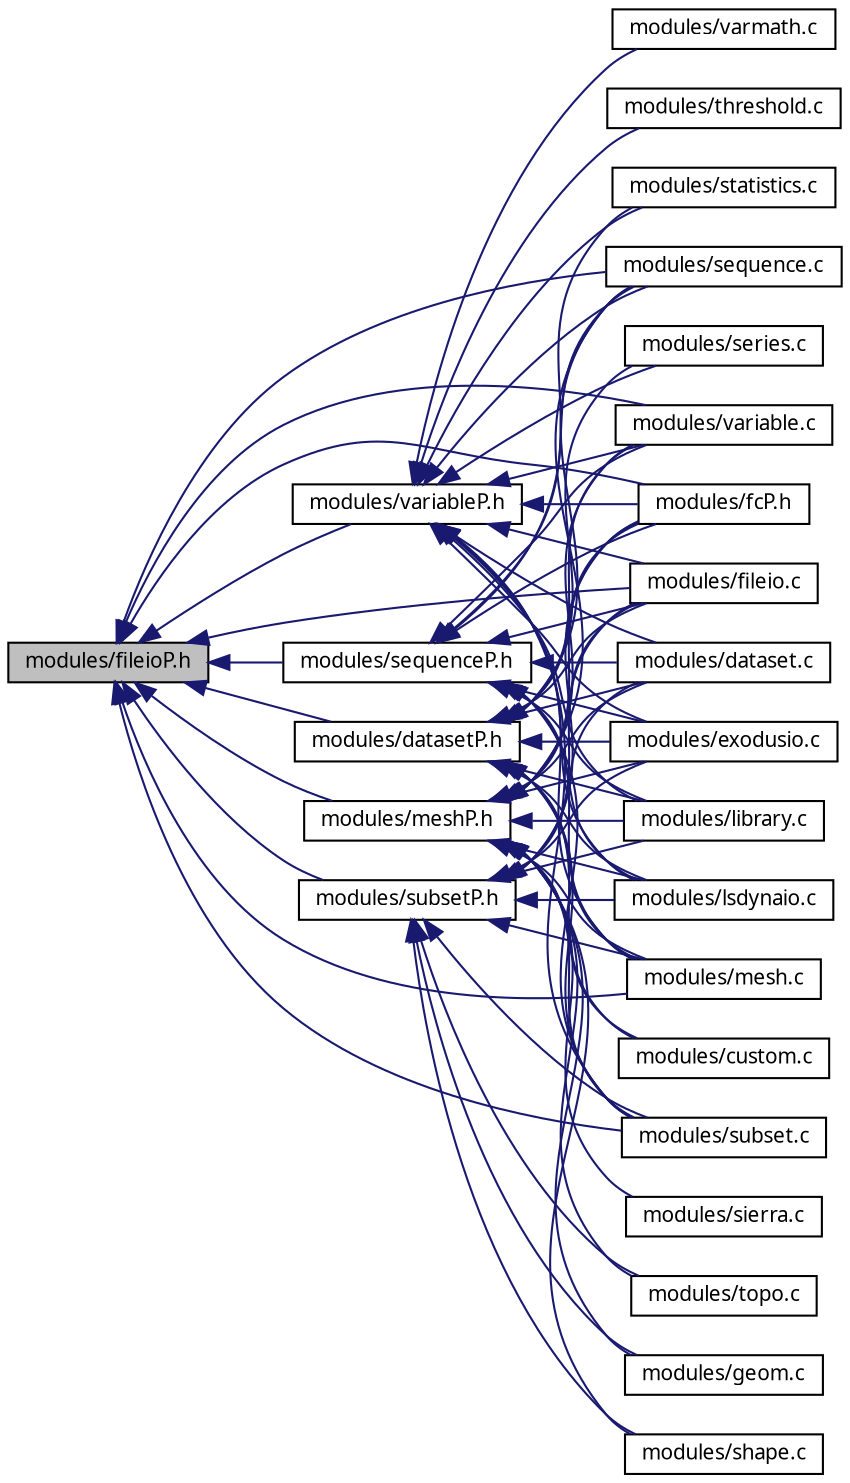 digraph G
{
  edge [fontname="FreeSans.ttf",fontsize=10,labelfontname="FreeSans.ttf",labelfontsize=10];
  node [fontname="FreeSans.ttf",fontsize=10,shape=record];
  rankdir=LR;
  Node1 [label="modules/fileioP.h",height=0.2,width=0.4,color="black", fillcolor="grey75", style="filled" fontcolor="black"];
  Node1 -> Node2 [dir=back,color="midnightblue",fontsize=10,style="solid",fontname="FreeSans.ttf"];
  Node2 [label="modules/datasetP.h",height=0.2,width=0.4,color="black", fillcolor="white", style="filled",URL="$datasetP_8h.html"];
  Node2 -> Node3 [dir=back,color="midnightblue",fontsize=10,style="solid",fontname="FreeSans.ttf"];
  Node3 [label="modules/custom.c",height=0.2,width=0.4,color="black", fillcolor="white", style="filled",URL="$custom_8c.html"];
  Node2 -> Node4 [dir=back,color="midnightblue",fontsize=10,style="solid",fontname="FreeSans.ttf"];
  Node4 [label="modules/dataset.c",height=0.2,width=0.4,color="black", fillcolor="white", style="filled",URL="$dataset_8c.html"];
  Node2 -> Node5 [dir=back,color="midnightblue",fontsize=10,style="solid",fontname="FreeSans.ttf"];
  Node5 [label="modules/exodusio.c",height=0.2,width=0.4,color="black", fillcolor="white", style="filled",URL="$exodusio_8c.html"];
  Node2 -> Node6 [dir=back,color="midnightblue",fontsize=10,style="solid",fontname="FreeSans.ttf"];
  Node6 [label="modules/fcP.h",height=0.2,width=0.4,color="black", fillcolor="white", style="filled",URL="$fcP_8h.html"];
  Node2 -> Node7 [dir=back,color="midnightblue",fontsize=10,style="solid",fontname="FreeSans.ttf"];
  Node7 [label="modules/fileio.c",height=0.2,width=0.4,color="black", fillcolor="white", style="filled",URL="$fileio_8c.html"];
  Node2 -> Node8 [dir=back,color="midnightblue",fontsize=10,style="solid",fontname="FreeSans.ttf"];
  Node8 [label="modules/library.c",height=0.2,width=0.4,color="black", fillcolor="white", style="filled",URL="$library_8c.html"];
  Node2 -> Node9 [dir=back,color="midnightblue",fontsize=10,style="solid",fontname="FreeSans.ttf"];
  Node9 [label="modules/lsdynaio.c",height=0.2,width=0.4,color="black", fillcolor="white", style="filled",URL="$lsdynaio_8c.html"];
  Node2 -> Node10 [dir=back,color="midnightblue",fontsize=10,style="solid",fontname="FreeSans.ttf"];
  Node10 [label="modules/mesh.c",height=0.2,width=0.4,color="black", fillcolor="white", style="filled",URL="$mesh_8c.html"];
  Node2 -> Node11 [dir=back,color="midnightblue",fontsize=10,style="solid",fontname="FreeSans.ttf"];
  Node11 [label="modules/sequence.c",height=0.2,width=0.4,color="black", fillcolor="white", style="filled",URL="$sequence_8c.html"];
  Node2 -> Node12 [dir=back,color="midnightblue",fontsize=10,style="solid",fontname="FreeSans.ttf"];
  Node12 [label="modules/series.c",height=0.2,width=0.4,color="black", fillcolor="white", style="filled",URL="$series_8c.html"];
  Node2 -> Node13 [dir=back,color="midnightblue",fontsize=10,style="solid",fontname="FreeSans.ttf"];
  Node13 [label="modules/subset.c",height=0.2,width=0.4,color="black", fillcolor="white", style="filled",URL="$subset_8c.html"];
  Node2 -> Node14 [dir=back,color="midnightblue",fontsize=10,style="solid",fontname="FreeSans.ttf"];
  Node14 [label="modules/variable.c",height=0.2,width=0.4,color="black", fillcolor="white", style="filled",URL="$variable_8c.html"];
  Node1 -> Node15 [dir=back,color="midnightblue",fontsize=10,style="solid",fontname="FreeSans.ttf"];
  Node15 [label="modules/meshP.h",height=0.2,width=0.4,color="black", fillcolor="white", style="filled",URL="$meshP_8h.html"];
  Node15 -> Node3 [dir=back,color="midnightblue",fontsize=10,style="solid",fontname="FreeSans.ttf"];
  Node15 -> Node4 [dir=back,color="midnightblue",fontsize=10,style="solid",fontname="FreeSans.ttf"];
  Node15 -> Node5 [dir=back,color="midnightblue",fontsize=10,style="solid",fontname="FreeSans.ttf"];
  Node15 -> Node6 [dir=back,color="midnightblue",fontsize=10,style="solid",fontname="FreeSans.ttf"];
  Node15 -> Node7 [dir=back,color="midnightblue",fontsize=10,style="solid",fontname="FreeSans.ttf"];
  Node15 -> Node16 [dir=back,color="midnightblue",fontsize=10,style="solid",fontname="FreeSans.ttf"];
  Node16 [label="modules/geom.c",height=0.2,width=0.4,color="black", fillcolor="white", style="filled",URL="$geom_8c.html"];
  Node15 -> Node8 [dir=back,color="midnightblue",fontsize=10,style="solid",fontname="FreeSans.ttf"];
  Node15 -> Node9 [dir=back,color="midnightblue",fontsize=10,style="solid",fontname="FreeSans.ttf"];
  Node15 -> Node10 [dir=back,color="midnightblue",fontsize=10,style="solid",fontname="FreeSans.ttf"];
  Node15 -> Node11 [dir=back,color="midnightblue",fontsize=10,style="solid",fontname="FreeSans.ttf"];
  Node15 -> Node17 [dir=back,color="midnightblue",fontsize=10,style="solid",fontname="FreeSans.ttf"];
  Node17 [label="modules/shape.c",height=0.2,width=0.4,color="black", fillcolor="white", style="filled",URL="$shape_8c.html"];
  Node15 -> Node18 [dir=back,color="midnightblue",fontsize=10,style="solid",fontname="FreeSans.ttf"];
  Node18 [label="modules/sierra.c",height=0.2,width=0.4,color="black", fillcolor="white", style="filled",URL="$sierra_8c.html"];
  Node15 -> Node13 [dir=back,color="midnightblue",fontsize=10,style="solid",fontname="FreeSans.ttf"];
  Node15 -> Node19 [dir=back,color="midnightblue",fontsize=10,style="solid",fontname="FreeSans.ttf"];
  Node19 [label="modules/topo.c",height=0.2,width=0.4,color="black", fillcolor="white", style="filled",URL="$topo_8c.html"];
  Node15 -> Node14 [dir=back,color="midnightblue",fontsize=10,style="solid",fontname="FreeSans.ttf"];
  Node1 -> Node20 [dir=back,color="midnightblue",fontsize=10,style="solid",fontname="FreeSans.ttf"];
  Node20 [label="modules/sequenceP.h",height=0.2,width=0.4,color="black", fillcolor="white", style="filled",URL="$sequenceP_8h.html"];
  Node20 -> Node4 [dir=back,color="midnightblue",fontsize=10,style="solid",fontname="FreeSans.ttf"];
  Node20 -> Node5 [dir=back,color="midnightblue",fontsize=10,style="solid",fontname="FreeSans.ttf"];
  Node20 -> Node6 [dir=back,color="midnightblue",fontsize=10,style="solid",fontname="FreeSans.ttf"];
  Node20 -> Node7 [dir=back,color="midnightblue",fontsize=10,style="solid",fontname="FreeSans.ttf"];
  Node20 -> Node8 [dir=back,color="midnightblue",fontsize=10,style="solid",fontname="FreeSans.ttf"];
  Node20 -> Node9 [dir=back,color="midnightblue",fontsize=10,style="solid",fontname="FreeSans.ttf"];
  Node20 -> Node10 [dir=back,color="midnightblue",fontsize=10,style="solid",fontname="FreeSans.ttf"];
  Node20 -> Node11 [dir=back,color="midnightblue",fontsize=10,style="solid",fontname="FreeSans.ttf"];
  Node20 -> Node21 [dir=back,color="midnightblue",fontsize=10,style="solid",fontname="FreeSans.ttf"];
  Node21 [label="modules/statistics.c",height=0.2,width=0.4,color="black", fillcolor="white", style="filled",URL="$statistics_8c.html"];
  Node20 -> Node13 [dir=back,color="midnightblue",fontsize=10,style="solid",fontname="FreeSans.ttf"];
  Node20 -> Node14 [dir=back,color="midnightblue",fontsize=10,style="solid",fontname="FreeSans.ttf"];
  Node1 -> Node22 [dir=back,color="midnightblue",fontsize=10,style="solid",fontname="FreeSans.ttf"];
  Node22 [label="modules/subsetP.h",height=0.2,width=0.4,color="black", fillcolor="white", style="filled",URL="$subsetP_8h.html"];
  Node22 -> Node4 [dir=back,color="midnightblue",fontsize=10,style="solid",fontname="FreeSans.ttf"];
  Node22 -> Node5 [dir=back,color="midnightblue",fontsize=10,style="solid",fontname="FreeSans.ttf"];
  Node22 -> Node6 [dir=back,color="midnightblue",fontsize=10,style="solid",fontname="FreeSans.ttf"];
  Node22 -> Node7 [dir=back,color="midnightblue",fontsize=10,style="solid",fontname="FreeSans.ttf"];
  Node22 -> Node16 [dir=back,color="midnightblue",fontsize=10,style="solid",fontname="FreeSans.ttf"];
  Node22 -> Node8 [dir=back,color="midnightblue",fontsize=10,style="solid",fontname="FreeSans.ttf"];
  Node22 -> Node9 [dir=back,color="midnightblue",fontsize=10,style="solid",fontname="FreeSans.ttf"];
  Node22 -> Node10 [dir=back,color="midnightblue",fontsize=10,style="solid",fontname="FreeSans.ttf"];
  Node22 -> Node17 [dir=back,color="midnightblue",fontsize=10,style="solid",fontname="FreeSans.ttf"];
  Node22 -> Node13 [dir=back,color="midnightblue",fontsize=10,style="solid",fontname="FreeSans.ttf"];
  Node22 -> Node19 [dir=back,color="midnightblue",fontsize=10,style="solid",fontname="FreeSans.ttf"];
  Node1 -> Node23 [dir=back,color="midnightblue",fontsize=10,style="solid",fontname="FreeSans.ttf"];
  Node23 [label="modules/variableP.h",height=0.2,width=0.4,color="black", fillcolor="white", style="filled",URL="$variableP_8h.html"];
  Node23 -> Node4 [dir=back,color="midnightblue",fontsize=10,style="solid",fontname="FreeSans.ttf"];
  Node23 -> Node5 [dir=back,color="midnightblue",fontsize=10,style="solid",fontname="FreeSans.ttf"];
  Node23 -> Node6 [dir=back,color="midnightblue",fontsize=10,style="solid",fontname="FreeSans.ttf"];
  Node23 -> Node7 [dir=back,color="midnightblue",fontsize=10,style="solid",fontname="FreeSans.ttf"];
  Node23 -> Node8 [dir=back,color="midnightblue",fontsize=10,style="solid",fontname="FreeSans.ttf"];
  Node23 -> Node9 [dir=back,color="midnightblue",fontsize=10,style="solid",fontname="FreeSans.ttf"];
  Node23 -> Node10 [dir=back,color="midnightblue",fontsize=10,style="solid",fontname="FreeSans.ttf"];
  Node23 -> Node11 [dir=back,color="midnightblue",fontsize=10,style="solid",fontname="FreeSans.ttf"];
  Node23 -> Node12 [dir=back,color="midnightblue",fontsize=10,style="solid",fontname="FreeSans.ttf"];
  Node23 -> Node21 [dir=back,color="midnightblue",fontsize=10,style="solid",fontname="FreeSans.ttf"];
  Node23 -> Node13 [dir=back,color="midnightblue",fontsize=10,style="solid",fontname="FreeSans.ttf"];
  Node23 -> Node24 [dir=back,color="midnightblue",fontsize=10,style="solid",fontname="FreeSans.ttf"];
  Node24 [label="modules/threshold.c",height=0.2,width=0.4,color="black", fillcolor="white", style="filled",URL="$threshold_8c.html"];
  Node23 -> Node14 [dir=back,color="midnightblue",fontsize=10,style="solid",fontname="FreeSans.ttf"];
  Node23 -> Node25 [dir=back,color="midnightblue",fontsize=10,style="solid",fontname="FreeSans.ttf"];
  Node25 [label="modules/varmath.c",height=0.2,width=0.4,color="black", fillcolor="white", style="filled",URL="$varmath_8c.html"];
  Node1 -> Node6 [dir=back,color="midnightblue",fontsize=10,style="solid",fontname="FreeSans.ttf"];
  Node1 -> Node7 [dir=back,color="midnightblue",fontsize=10,style="solid",fontname="FreeSans.ttf"];
  Node1 -> Node10 [dir=back,color="midnightblue",fontsize=10,style="solid",fontname="FreeSans.ttf"];
  Node1 -> Node11 [dir=back,color="midnightblue",fontsize=10,style="solid",fontname="FreeSans.ttf"];
  Node1 -> Node13 [dir=back,color="midnightblue",fontsize=10,style="solid",fontname="FreeSans.ttf"];
  Node1 -> Node14 [dir=back,color="midnightblue",fontsize=10,style="solid",fontname="FreeSans.ttf"];
}
